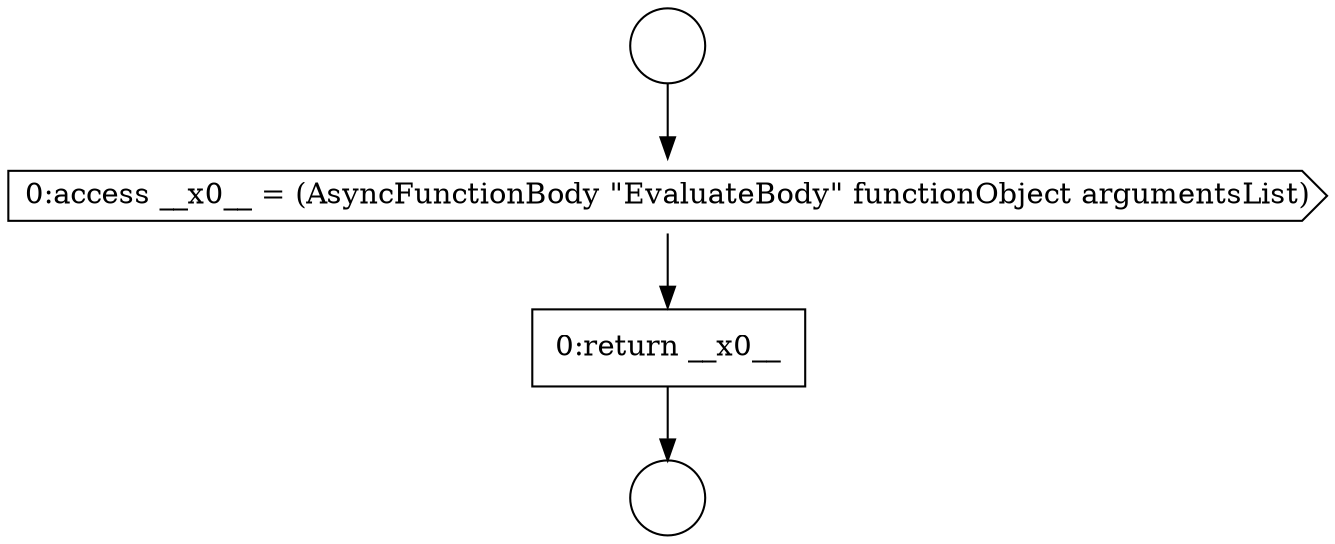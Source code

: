 digraph {
  node8854 [shape=circle label=" " color="black" fillcolor="white" style=filled]
  node8856 [shape=cds, label=<<font color="black">0:access __x0__ = (AsyncFunctionBody &quot;EvaluateBody&quot; functionObject argumentsList)</font>> color="black" fillcolor="white" style=filled]
  node8857 [shape=none, margin=0, label=<<font color="black">
    <table border="0" cellborder="1" cellspacing="0" cellpadding="10">
      <tr><td align="left">0:return __x0__</td></tr>
    </table>
  </font>> color="black" fillcolor="white" style=filled]
  node8855 [shape=circle label=" " color="black" fillcolor="white" style=filled]
  node8854 -> node8856 [ color="black"]
  node8856 -> node8857 [ color="black"]
  node8857 -> node8855 [ color="black"]
}
